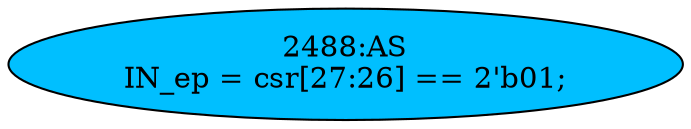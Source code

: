 strict digraph "" {
	node [label="\N"];
	"2488:AS"	 [ast="<pyverilog.vparser.ast.Assign object at 0x7f13b55682d0>",
		def_var="['IN_ep']",
		fillcolor=deepskyblue,
		label="2488:AS
IN_ep = csr[27:26] == 2'b01;",
		statements="[]",
		style=filled,
		typ=Assign,
		use_var="['csr']"];
}
